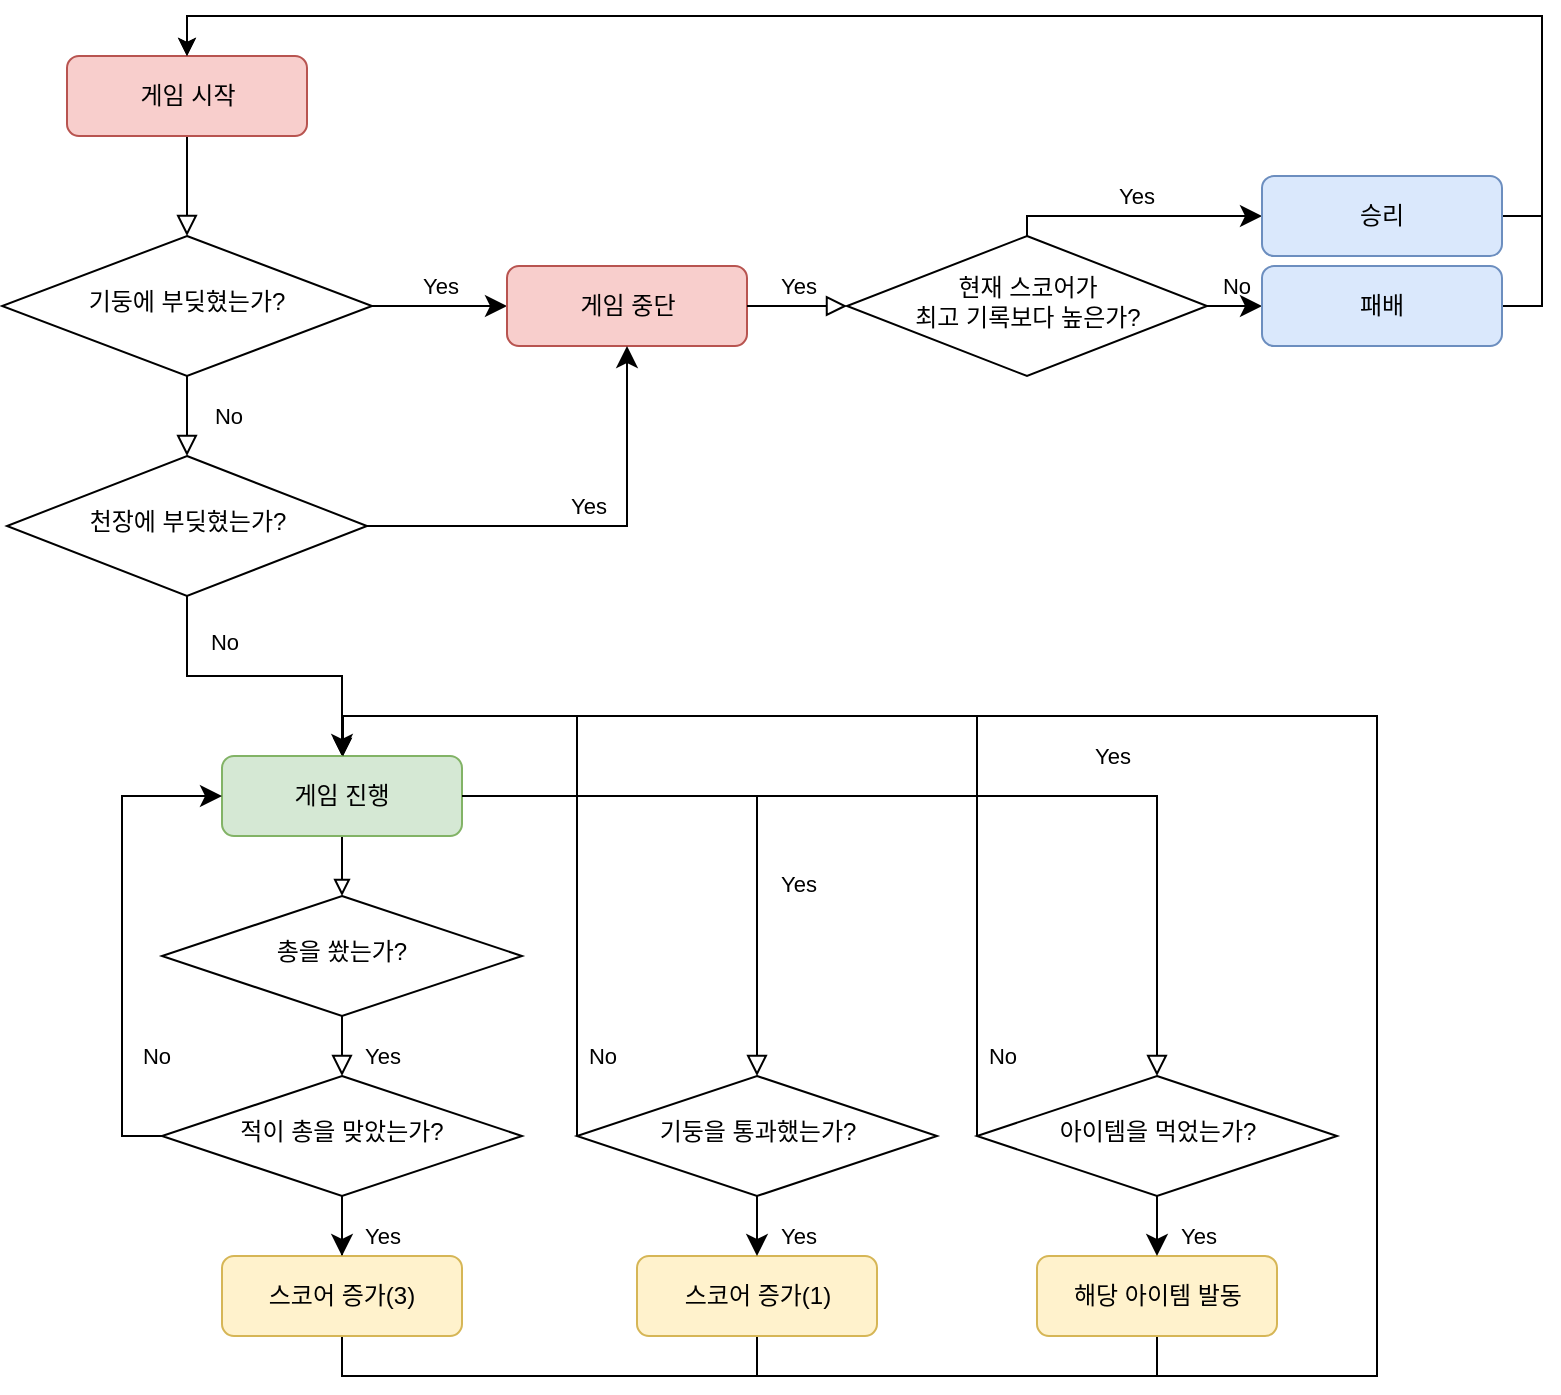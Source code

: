 <mxfile version="20.0.1" type="device"><diagram id="C5RBs43oDa-KdzZeNtuy" name="Page-1"><mxGraphModel dx="1597" dy="802" grid="1" gridSize="10" guides="1" tooltips="1" connect="1" arrows="1" fold="1" page="1" pageScale="1" pageWidth="827" pageHeight="1169" math="0" shadow="0"><root><mxCell id="WIyWlLk6GJQsqaUBKTNV-0"/><mxCell id="WIyWlLk6GJQsqaUBKTNV-1" parent="WIyWlLk6GJQsqaUBKTNV-0"/><mxCell id="WIyWlLk6GJQsqaUBKTNV-2" value="" style="rounded=0;html=1;jettySize=auto;orthogonalLoop=1;fontSize=11;endArrow=block;endFill=0;endSize=8;strokeWidth=1;shadow=0;labelBackgroundColor=none;edgeStyle=orthogonalEdgeStyle;" parent="WIyWlLk6GJQsqaUBKTNV-1" source="WIyWlLk6GJQsqaUBKTNV-3" target="WIyWlLk6GJQsqaUBKTNV-6" edge="1"><mxGeometry relative="1" as="geometry"/></mxCell><mxCell id="WIyWlLk6GJQsqaUBKTNV-3" value="게임 시작" style="rounded=1;whiteSpace=wrap;html=1;fontSize=12;glass=0;strokeWidth=1;shadow=0;fillColor=#f8cecc;strokeColor=#b85450;" parent="WIyWlLk6GJQsqaUBKTNV-1" vertex="1"><mxGeometry x="62.5" y="80" width="120" height="40" as="geometry"/></mxCell><mxCell id="WIyWlLk6GJQsqaUBKTNV-4" value="No" style="rounded=0;html=1;jettySize=auto;orthogonalLoop=1;fontSize=11;endArrow=block;endFill=0;endSize=8;strokeWidth=1;shadow=0;labelBackgroundColor=none;edgeStyle=orthogonalEdgeStyle;" parent="WIyWlLk6GJQsqaUBKTNV-1" source="WIyWlLk6GJQsqaUBKTNV-6" target="WIyWlLk6GJQsqaUBKTNV-10" edge="1"><mxGeometry y="20" relative="1" as="geometry"><mxPoint as="offset"/></mxGeometry></mxCell><mxCell id="WIyWlLk6GJQsqaUBKTNV-5" value="Yes" style="edgeStyle=orthogonalEdgeStyle;rounded=0;html=1;jettySize=auto;orthogonalLoop=1;fontSize=11;endArrow=classic;endFill=1;endSize=8;strokeWidth=1;shadow=0;labelBackgroundColor=none;" parent="WIyWlLk6GJQsqaUBKTNV-1" source="WIyWlLk6GJQsqaUBKTNV-6" target="WIyWlLk6GJQsqaUBKTNV-7" edge="1"><mxGeometry y="10" relative="1" as="geometry"><mxPoint as="offset"/></mxGeometry></mxCell><mxCell id="WIyWlLk6GJQsqaUBKTNV-6" value="기둥에 부딪혔는가?" style="rhombus;whiteSpace=wrap;html=1;shadow=0;fontFamily=Helvetica;fontSize=12;align=center;strokeWidth=1;spacing=6;spacingTop=-4;" parent="WIyWlLk6GJQsqaUBKTNV-1" vertex="1"><mxGeometry x="30" y="170" width="185" height="70" as="geometry"/></mxCell><mxCell id="WIyWlLk6GJQsqaUBKTNV-7" value="게임 중단" style="rounded=1;whiteSpace=wrap;html=1;fontSize=12;glass=0;strokeWidth=1;shadow=0;fillColor=#f8cecc;strokeColor=#b85450;" parent="WIyWlLk6GJQsqaUBKTNV-1" vertex="1"><mxGeometry x="282.5" y="185" width="120" height="40" as="geometry"/></mxCell><mxCell id="WIyWlLk6GJQsqaUBKTNV-8" value="No" style="rounded=0;html=1;jettySize=auto;orthogonalLoop=1;fontSize=11;endArrow=classic;endFill=1;endSize=8;strokeWidth=1;shadow=0;labelBackgroundColor=none;edgeStyle=orthogonalEdgeStyle;entryX=0.5;entryY=0;entryDx=0;entryDy=0;" parent="WIyWlLk6GJQsqaUBKTNV-1" source="WIyWlLk6GJQsqaUBKTNV-10" target="yeyiy_zVpI1jeKVcVc77-26" edge="1"><mxGeometry x="-0.714" y="18" relative="1" as="geometry"><mxPoint as="offset"/><mxPoint x="122.5" y="410" as="targetPoint"/></mxGeometry></mxCell><mxCell id="WIyWlLk6GJQsqaUBKTNV-9" value="Yes" style="edgeStyle=orthogonalEdgeStyle;rounded=0;html=1;jettySize=auto;orthogonalLoop=1;fontSize=11;endArrow=classic;endFill=1;endSize=8;strokeWidth=1;shadow=0;labelBackgroundColor=none;entryX=0.5;entryY=1;entryDx=0;entryDy=0;" parent="WIyWlLk6GJQsqaUBKTNV-1" source="WIyWlLk6GJQsqaUBKTNV-10" target="WIyWlLk6GJQsqaUBKTNV-7" edge="1"><mxGeometry y="10" relative="1" as="geometry"><mxPoint as="offset"/><mxPoint x="282.5" y="210" as="targetPoint"/></mxGeometry></mxCell><mxCell id="WIyWlLk6GJQsqaUBKTNV-10" value="천장에 부딪혔는가?" style="rhombus;whiteSpace=wrap;html=1;shadow=0;fontFamily=Helvetica;fontSize=12;align=center;strokeWidth=1;spacing=6;spacingTop=-4;" parent="WIyWlLk6GJQsqaUBKTNV-1" vertex="1"><mxGeometry x="32.5" y="280" width="180" height="70" as="geometry"/></mxCell><mxCell id="yeyiy_zVpI1jeKVcVc77-1" value="현재 스코어가&lt;br&gt;최고 기록보다 높은가?" style="rhombus;whiteSpace=wrap;html=1;shadow=0;fontFamily=Helvetica;fontSize=12;align=center;strokeWidth=1;spacing=6;spacingTop=-4;" vertex="1" parent="WIyWlLk6GJQsqaUBKTNV-1"><mxGeometry x="452.5" y="170" width="180" height="70" as="geometry"/></mxCell><mxCell id="yeyiy_zVpI1jeKVcVc77-4" value="Yes" style="edgeStyle=orthogonalEdgeStyle;rounded=0;html=1;jettySize=auto;orthogonalLoop=1;fontSize=11;endArrow=block;endFill=0;endSize=8;strokeWidth=1;shadow=0;labelBackgroundColor=none;entryX=0;entryY=0.5;entryDx=0;entryDy=0;exitX=1;exitY=0.5;exitDx=0;exitDy=0;" edge="1" parent="WIyWlLk6GJQsqaUBKTNV-1" source="WIyWlLk6GJQsqaUBKTNV-7" target="yeyiy_zVpI1jeKVcVc77-1"><mxGeometry y="10" relative="1" as="geometry"><mxPoint as="offset"/><mxPoint x="222.5" y="325" as="sourcePoint"/><mxPoint x="352.5" y="235" as="targetPoint"/></mxGeometry></mxCell><mxCell id="yeyiy_zVpI1jeKVcVc77-6" value="Yes" style="edgeStyle=orthogonalEdgeStyle;rounded=0;html=1;jettySize=auto;orthogonalLoop=1;fontSize=11;endArrow=classic;endFill=1;endSize=8;strokeWidth=1;shadow=0;labelBackgroundColor=none;exitX=0.5;exitY=0;exitDx=0;exitDy=0;entryX=0;entryY=0.5;entryDx=0;entryDy=0;" edge="1" parent="WIyWlLk6GJQsqaUBKTNV-1" source="yeyiy_zVpI1jeKVcVc77-1" target="yeyiy_zVpI1jeKVcVc77-8"><mxGeometry y="10" relative="1" as="geometry"><mxPoint as="offset"/><mxPoint x="225" y="215" as="sourcePoint"/><mxPoint x="520" y="90" as="targetPoint"/><Array as="points"><mxPoint x="543" y="160"/></Array></mxGeometry></mxCell><mxCell id="yeyiy_zVpI1jeKVcVc77-7" value="No" style="edgeStyle=orthogonalEdgeStyle;rounded=0;html=1;jettySize=auto;orthogonalLoop=1;fontSize=11;endArrow=classic;endFill=1;endSize=8;strokeWidth=1;shadow=0;labelBackgroundColor=none;exitX=1;exitY=0.5;exitDx=0;exitDy=0;entryX=0;entryY=0.5;entryDx=0;entryDy=0;" edge="1" parent="WIyWlLk6GJQsqaUBKTNV-1" source="yeyiy_zVpI1jeKVcVc77-1" target="yeyiy_zVpI1jeKVcVc77-9"><mxGeometry y="10" relative="1" as="geometry"><mxPoint as="offset"/><mxPoint x="235" y="225" as="sourcePoint"/><mxPoint x="543" y="310" as="targetPoint"/></mxGeometry></mxCell><mxCell id="yeyiy_zVpI1jeKVcVc77-11" style="edgeStyle=orthogonalEdgeStyle;rounded=0;orthogonalLoop=1;jettySize=auto;html=1;exitX=1;exitY=0.5;exitDx=0;exitDy=0;entryX=0.5;entryY=0;entryDx=0;entryDy=0;" edge="1" parent="WIyWlLk6GJQsqaUBKTNV-1" source="yeyiy_zVpI1jeKVcVc77-8" target="WIyWlLk6GJQsqaUBKTNV-3"><mxGeometry relative="1" as="geometry"/></mxCell><mxCell id="yeyiy_zVpI1jeKVcVc77-8" value="승리" style="rounded=1;whiteSpace=wrap;html=1;fontSize=12;glass=0;strokeWidth=1;shadow=0;fillColor=#dae8fc;strokeColor=#6c8ebf;" vertex="1" parent="WIyWlLk6GJQsqaUBKTNV-1"><mxGeometry x="660" y="140" width="120" height="40" as="geometry"/></mxCell><mxCell id="yeyiy_zVpI1jeKVcVc77-12" style="edgeStyle=orthogonalEdgeStyle;rounded=0;orthogonalLoop=1;jettySize=auto;html=1;exitX=1;exitY=0.5;exitDx=0;exitDy=0;entryX=0.5;entryY=0;entryDx=0;entryDy=0;endArrow=classic;endFill=1;" edge="1" parent="WIyWlLk6GJQsqaUBKTNV-1" source="yeyiy_zVpI1jeKVcVc77-9" target="WIyWlLk6GJQsqaUBKTNV-3"><mxGeometry relative="1" as="geometry"/></mxCell><mxCell id="yeyiy_zVpI1jeKVcVc77-9" value="패배" style="rounded=1;whiteSpace=wrap;html=1;fontSize=12;glass=0;strokeWidth=1;shadow=0;fillColor=#dae8fc;strokeColor=#6c8ebf;" vertex="1" parent="WIyWlLk6GJQsqaUBKTNV-1"><mxGeometry x="660" y="185" width="120" height="40" as="geometry"/></mxCell><mxCell id="yeyiy_zVpI1jeKVcVc77-10" style="edgeStyle=orthogonalEdgeStyle;shape=arrow;rounded=0;orthogonalLoop=1;jettySize=auto;html=1;exitX=0.5;exitY=1;exitDx=0;exitDy=0;" edge="1" parent="WIyWlLk6GJQsqaUBKTNV-1" source="yeyiy_zVpI1jeKVcVc77-1" target="yeyiy_zVpI1jeKVcVc77-1"><mxGeometry relative="1" as="geometry"/></mxCell><mxCell id="yeyiy_zVpI1jeKVcVc77-14" value="총을 쐈는가?" style="rhombus;whiteSpace=wrap;html=1;shadow=0;fontFamily=Helvetica;fontSize=12;align=center;strokeWidth=1;spacing=6;spacingTop=-4;" vertex="1" parent="WIyWlLk6GJQsqaUBKTNV-1"><mxGeometry x="110" y="500" width="180" height="60" as="geometry"/></mxCell><mxCell id="yeyiy_zVpI1jeKVcVc77-52" value="" style="edgeStyle=orthogonalEdgeStyle;rounded=0;orthogonalLoop=1;jettySize=auto;html=1;endArrow=none;endFill=0;" edge="1" parent="WIyWlLk6GJQsqaUBKTNV-1" source="yeyiy_zVpI1jeKVcVc77-15" target="yeyiy_zVpI1jeKVcVc77-19"><mxGeometry relative="1" as="geometry"/></mxCell><mxCell id="yeyiy_zVpI1jeKVcVc77-15" value="적이 총을 맞았는가?" style="rhombus;whiteSpace=wrap;html=1;shadow=0;fontFamily=Helvetica;fontSize=12;align=center;strokeWidth=1;spacing=6;spacingTop=-4;" vertex="1" parent="WIyWlLk6GJQsqaUBKTNV-1"><mxGeometry x="110" y="590" width="180" height="60" as="geometry"/></mxCell><mxCell id="yeyiy_zVpI1jeKVcVc77-40" style="edgeStyle=orthogonalEdgeStyle;rounded=0;orthogonalLoop=1;jettySize=auto;html=1;exitX=0.5;exitY=1;exitDx=0;exitDy=0;entryX=0.5;entryY=0;entryDx=0;entryDy=0;endArrow=classic;endFill=1;" edge="1" parent="WIyWlLk6GJQsqaUBKTNV-1" source="yeyiy_zVpI1jeKVcVc77-19" target="yeyiy_zVpI1jeKVcVc77-26"><mxGeometry relative="1" as="geometry"><Array as="points"><mxPoint x="200.5" y="740"/><mxPoint x="717.5" y="740"/><mxPoint x="717.5" y="410"/><mxPoint x="200.5" y="410"/></Array></mxGeometry></mxCell><mxCell id="yeyiy_zVpI1jeKVcVc77-19" value="스코어 증가(3)" style="rounded=1;whiteSpace=wrap;html=1;fontSize=12;glass=0;strokeWidth=1;shadow=0;fillColor=#fff2cc;strokeColor=#d6b656;" vertex="1" parent="WIyWlLk6GJQsqaUBKTNV-1"><mxGeometry x="140" y="680" width="120" height="40" as="geometry"/></mxCell><mxCell id="yeyiy_zVpI1jeKVcVc77-21" value="Yes" style="rounded=0;html=1;jettySize=auto;orthogonalLoop=1;fontSize=11;endArrow=block;endFill=0;endSize=8;strokeWidth=1;shadow=0;labelBackgroundColor=none;edgeStyle=orthogonalEdgeStyle;entryX=0.5;entryY=0;entryDx=0;entryDy=0;exitX=0.5;exitY=1;exitDx=0;exitDy=0;" edge="1" parent="WIyWlLk6GJQsqaUBKTNV-1" source="yeyiy_zVpI1jeKVcVc77-14" target="yeyiy_zVpI1jeKVcVc77-15"><mxGeometry x="0.333" y="20" relative="1" as="geometry"><mxPoint as="offset"/><mxPoint x="212.5" y="370" as="sourcePoint"/><mxPoint x="212.5" y="430" as="targetPoint"/></mxGeometry></mxCell><mxCell id="yeyiy_zVpI1jeKVcVc77-24" value="Yes" style="rounded=0;html=1;jettySize=auto;orthogonalLoop=1;fontSize=11;endArrow=classic;endFill=1;endSize=8;strokeWidth=1;shadow=0;labelBackgroundColor=none;edgeStyle=orthogonalEdgeStyle;entryX=0.5;entryY=0;entryDx=0;entryDy=0;exitX=0.5;exitY=1;exitDx=0;exitDy=0;" edge="1" parent="WIyWlLk6GJQsqaUBKTNV-1" source="yeyiy_zVpI1jeKVcVc77-15" target="yeyiy_zVpI1jeKVcVc77-19"><mxGeometry x="0.333" y="20" relative="1" as="geometry"><mxPoint as="offset"/><mxPoint x="312.5" y="470.0" as="sourcePoint"/><mxPoint x="352.5" y="470.0" as="targetPoint"/></mxGeometry></mxCell><mxCell id="yeyiy_zVpI1jeKVcVc77-28" style="edgeStyle=orthogonalEdgeStyle;rounded=0;orthogonalLoop=1;jettySize=auto;html=1;exitX=0.5;exitY=1;exitDx=0;exitDy=0;entryX=0.5;entryY=0;entryDx=0;entryDy=0;endArrow=block;endFill=0;" edge="1" parent="WIyWlLk6GJQsqaUBKTNV-1" source="yeyiy_zVpI1jeKVcVc77-26" target="yeyiy_zVpI1jeKVcVc77-14"><mxGeometry relative="1" as="geometry"/></mxCell><mxCell id="yeyiy_zVpI1jeKVcVc77-26" value="게임 진행" style="rounded=1;whiteSpace=wrap;html=1;fontSize=12;glass=0;strokeWidth=1;shadow=0;fillColor=#d5e8d4;strokeColor=#82b366;" vertex="1" parent="WIyWlLk6GJQsqaUBKTNV-1"><mxGeometry x="140" y="430" width="120" height="40" as="geometry"/></mxCell><mxCell id="yeyiy_zVpI1jeKVcVc77-30" value="기둥을 통과했는가?" style="rhombus;whiteSpace=wrap;html=1;shadow=0;fontFamily=Helvetica;fontSize=12;align=center;strokeWidth=1;spacing=6;spacingTop=-4;" vertex="1" parent="WIyWlLk6GJQsqaUBKTNV-1"><mxGeometry x="317.5" y="590" width="180" height="60" as="geometry"/></mxCell><mxCell id="yeyiy_zVpI1jeKVcVc77-41" style="edgeStyle=orthogonalEdgeStyle;rounded=0;orthogonalLoop=1;jettySize=auto;html=1;exitX=0.5;exitY=1;exitDx=0;exitDy=0;endArrow=classic;endFill=1;entryX=0.5;entryY=0;entryDx=0;entryDy=0;" edge="1" parent="WIyWlLk6GJQsqaUBKTNV-1" source="yeyiy_zVpI1jeKVcVc77-31" target="yeyiy_zVpI1jeKVcVc77-26"><mxGeometry relative="1" as="geometry"><mxPoint x="207.5" y="430" as="targetPoint"/><Array as="points"><mxPoint x="407.5" y="740"/><mxPoint x="717.5" y="740"/><mxPoint x="717.5" y="410"/><mxPoint x="200.5" y="410"/><mxPoint x="200.5" y="430"/></Array></mxGeometry></mxCell><mxCell id="yeyiy_zVpI1jeKVcVc77-31" value="스코어 증가(1)" style="rounded=1;whiteSpace=wrap;html=1;fontSize=12;glass=0;strokeWidth=1;shadow=0;fillColor=#fff2cc;strokeColor=#d6b656;" vertex="1" parent="WIyWlLk6GJQsqaUBKTNV-1"><mxGeometry x="347.5" y="680" width="120" height="40" as="geometry"/></mxCell><mxCell id="yeyiy_zVpI1jeKVcVc77-33" value="Yes" style="rounded=0;html=1;jettySize=auto;orthogonalLoop=1;fontSize=11;endArrow=classic;endFill=1;endSize=8;strokeWidth=1;shadow=0;labelBackgroundColor=none;edgeStyle=orthogonalEdgeStyle;entryX=0.5;entryY=0;entryDx=0;entryDy=0;exitX=0.5;exitY=1;exitDx=0;exitDy=0;" edge="1" parent="WIyWlLk6GJQsqaUBKTNV-1" source="yeyiy_zVpI1jeKVcVc77-30" target="yeyiy_zVpI1jeKVcVc77-31"><mxGeometry x="0.333" y="20" relative="1" as="geometry"><mxPoint as="offset"/><mxPoint x="520" y="470.0" as="sourcePoint"/><mxPoint x="560" y="470.0" as="targetPoint"/></mxGeometry></mxCell><mxCell id="yeyiy_zVpI1jeKVcVc77-34" value="아이템을 먹었는가?" style="rhombus;whiteSpace=wrap;html=1;shadow=0;fontFamily=Helvetica;fontSize=12;align=center;strokeWidth=1;spacing=6;spacingTop=-4;" vertex="1" parent="WIyWlLk6GJQsqaUBKTNV-1"><mxGeometry x="517.5" y="590" width="180" height="60" as="geometry"/></mxCell><mxCell id="yeyiy_zVpI1jeKVcVc77-42" style="edgeStyle=orthogonalEdgeStyle;rounded=0;orthogonalLoop=1;jettySize=auto;html=1;exitX=0.5;exitY=1;exitDx=0;exitDy=0;endArrow=classic;endFill=1;" edge="1" parent="WIyWlLk6GJQsqaUBKTNV-1" source="yeyiy_zVpI1jeKVcVc77-35"><mxGeometry relative="1" as="geometry"><mxPoint x="200.5" y="430" as="targetPoint"/><Array as="points"><mxPoint x="607.5" y="740"/><mxPoint x="717.5" y="740"/><mxPoint x="717.5" y="410"/><mxPoint x="200.5" y="410"/><mxPoint x="200.5" y="430"/></Array></mxGeometry></mxCell><mxCell id="yeyiy_zVpI1jeKVcVc77-35" value="해당 아이템 발동" style="rounded=1;whiteSpace=wrap;html=1;fontSize=12;glass=0;strokeWidth=1;shadow=0;fillColor=#fff2cc;strokeColor=#d6b656;" vertex="1" parent="WIyWlLk6GJQsqaUBKTNV-1"><mxGeometry x="547.5" y="680" width="120" height="40" as="geometry"/></mxCell><mxCell id="yeyiy_zVpI1jeKVcVc77-36" value="Yes" style="rounded=0;html=1;jettySize=auto;orthogonalLoop=1;fontSize=11;endArrow=classic;endFill=1;endSize=8;strokeWidth=1;shadow=0;labelBackgroundColor=none;edgeStyle=orthogonalEdgeStyle;entryX=0.5;entryY=0;entryDx=0;entryDy=0;exitX=0.5;exitY=1;exitDx=0;exitDy=0;" edge="1" parent="WIyWlLk6GJQsqaUBKTNV-1" source="yeyiy_zVpI1jeKVcVc77-34" target="yeyiy_zVpI1jeKVcVc77-35"><mxGeometry x="0.333" y="20" relative="1" as="geometry"><mxPoint as="offset"/><mxPoint x="720" y="470.0" as="sourcePoint"/><mxPoint x="760" y="470.0" as="targetPoint"/></mxGeometry></mxCell><mxCell id="yeyiy_zVpI1jeKVcVc77-38" value="Yes" style="rounded=0;html=1;jettySize=auto;orthogonalLoop=1;fontSize=11;endArrow=block;endFill=0;endSize=8;strokeWidth=1;shadow=0;labelBackgroundColor=none;edgeStyle=orthogonalEdgeStyle;entryX=0.5;entryY=0;entryDx=0;entryDy=0;exitX=1;exitY=0.5;exitDx=0;exitDy=0;" edge="1" parent="WIyWlLk6GJQsqaUBKTNV-1" source="yeyiy_zVpI1jeKVcVc77-26" target="yeyiy_zVpI1jeKVcVc77-30"><mxGeometry x="0.333" y="20" relative="1" as="geometry"><mxPoint as="offset"/><mxPoint x="210" y="570" as="sourcePoint"/><mxPoint x="210" y="600" as="targetPoint"/></mxGeometry></mxCell><mxCell id="yeyiy_zVpI1jeKVcVc77-39" value="Yes" style="rounded=0;html=1;jettySize=auto;orthogonalLoop=1;fontSize=11;endArrow=block;endFill=0;endSize=8;strokeWidth=1;shadow=0;labelBackgroundColor=none;edgeStyle=orthogonalEdgeStyle;entryX=0.5;entryY=0;entryDx=0;entryDy=0;exitX=1;exitY=0.5;exitDx=0;exitDy=0;" edge="1" parent="WIyWlLk6GJQsqaUBKTNV-1" source="yeyiy_zVpI1jeKVcVc77-26" target="yeyiy_zVpI1jeKVcVc77-34"><mxGeometry x="0.333" y="20" relative="1" as="geometry"><mxPoint as="offset"/><mxPoint x="220" y="580" as="sourcePoint"/><mxPoint x="220" y="610" as="targetPoint"/></mxGeometry></mxCell><mxCell id="yeyiy_zVpI1jeKVcVc77-54" value="No" style="rounded=0;html=1;jettySize=auto;orthogonalLoop=1;fontSize=11;endArrow=classic;endFill=1;endSize=8;strokeWidth=1;shadow=0;labelBackgroundColor=none;edgeStyle=orthogonalEdgeStyle;entryX=0;entryY=0.5;entryDx=0;entryDy=0;exitX=0;exitY=0.5;exitDx=0;exitDy=0;" edge="1" parent="WIyWlLk6GJQsqaUBKTNV-1" source="yeyiy_zVpI1jeKVcVc77-15" target="yeyiy_zVpI1jeKVcVc77-26"><mxGeometry x="-0.5" y="-17" relative="1" as="geometry"><mxPoint as="offset"/><mxPoint x="210" y="370" as="sourcePoint"/><mxPoint x="210" y="440" as="targetPoint"/></mxGeometry></mxCell><mxCell id="yeyiy_zVpI1jeKVcVc77-55" value="No" style="rounded=0;html=1;jettySize=auto;orthogonalLoop=1;fontSize=11;endArrow=none;endFill=0;endSize=8;strokeWidth=1;shadow=0;labelBackgroundColor=none;edgeStyle=orthogonalEdgeStyle;exitX=0;exitY=0.5;exitDx=0;exitDy=0;" edge="1" parent="WIyWlLk6GJQsqaUBKTNV-1" source="yeyiy_zVpI1jeKVcVc77-30"><mxGeometry x="-0.652" y="-12" relative="1" as="geometry"><mxPoint as="offset"/><mxPoint x="327.5" y="480" as="sourcePoint"/><mxPoint x="297.5" y="410" as="targetPoint"/><Array as="points"><mxPoint x="317.5" y="410"/></Array></mxGeometry></mxCell><mxCell id="yeyiy_zVpI1jeKVcVc77-57" value="No" style="rounded=0;html=1;jettySize=auto;orthogonalLoop=1;fontSize=11;endArrow=none;endFill=0;endSize=8;strokeWidth=1;shadow=0;labelBackgroundColor=none;edgeStyle=orthogonalEdgeStyle;exitX=0;exitY=0.5;exitDx=0;exitDy=0;" edge="1" parent="WIyWlLk6GJQsqaUBKTNV-1"><mxGeometry x="-0.652" y="-12" relative="1" as="geometry"><mxPoint as="offset"/><mxPoint x="517.5" y="620" as="sourcePoint"/><mxPoint x="497.5" y="410" as="targetPoint"/><Array as="points"><mxPoint x="517.5" y="410"/></Array></mxGeometry></mxCell></root></mxGraphModel></diagram></mxfile>